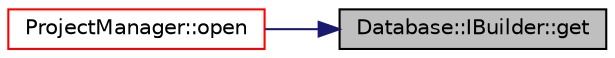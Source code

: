 digraph "Database::IBuilder::get"
{
 // LATEX_PDF_SIZE
  edge [fontname="Helvetica",fontsize="10",labelfontname="Helvetica",labelfontsize="10"];
  node [fontname="Helvetica",fontsize="10",shape=record];
  rankdir="RL";
  Node1 [label="Database::IBuilder::get",height=0.2,width=0.4,color="black", fillcolor="grey75", style="filled", fontcolor="black",tooltip=" "];
  Node1 -> Node2 [dir="back",color="midnightblue",fontsize="10",style="solid",fontname="Helvetica"];
  Node2 [label="ProjectManager::open",height=0.2,width=0.4,color="red", fillcolor="white", style="filled",URL="$class_project_manager.html#ac970236f08b83d3edbae94ba2e8947bc",tooltip=" "];
}

